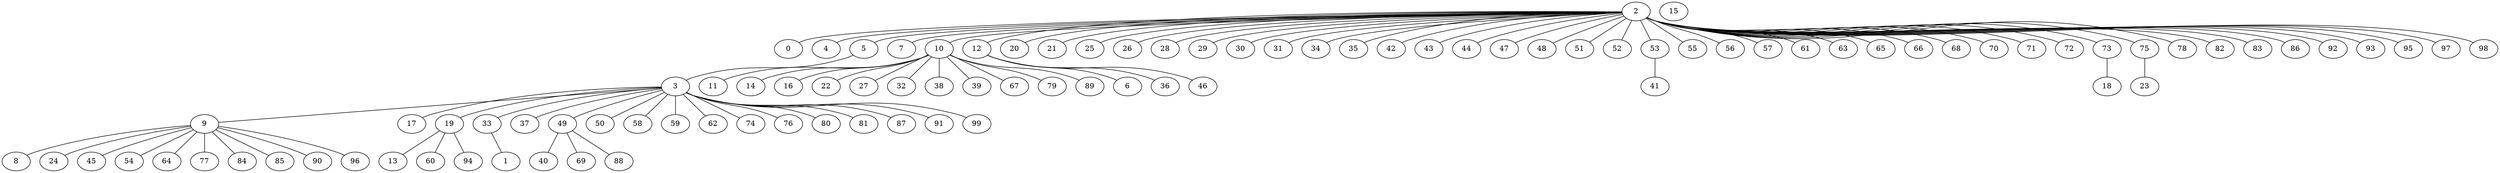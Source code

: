 graph {
	0
	1
	2
	3
	4
	5
	6
	7
	8
	9
	10
	11
	12
	13
	14
	15
	16
	17
	18
	19
	20
	21
	22
	23
	24
	25
	26
	27
	28
	29
	30
	31
	32
	33
	34
	35
	36
	37
	38
	39
	40
	41
	42
	43
	44
	45
	46
	47
	48
	49
	50
	51
	52
	53
	54
	55
	56
	57
	58
	59
	60
	61
	62
	63
	64
	65
	66
	67
	68
	69
	70
	71
	72
	73
	74
	75
	76
	77
	78
	79
	80
	81
	82
	83
	84
	85
	86
	87
	88
	89
	90
	91
	92
	93
	94
	95
	96
	97
	98
	99
	2 -- 0;
	2 -- 4;
	2 -- 5;
	2 -- 7;
	2 -- 10;
	2 -- 12;
	2 -- 20;
	2 -- 21;
	2 -- 25;
	2 -- 26;
	2 -- 28;
	2 -- 29;
	2 -- 30;
	2 -- 31;
	2 -- 34;
	2 -- 35;
	2 -- 42;
	2 -- 43;
	2 -- 44;
	2 -- 47;
	2 -- 48;
	2 -- 51;
	2 -- 52;
	2 -- 53;
	2 -- 55;
	2 -- 56;
	2 -- 57;
	2 -- 61;
	2 -- 63;
	2 -- 65;
	2 -- 66;
	2 -- 68;
	2 -- 70;
	2 -- 71;
	2 -- 72;
	2 -- 73;
	2 -- 75;
	2 -- 78;
	2 -- 82;
	2 -- 83;
	2 -- 86;
	2 -- 92;
	2 -- 93;
	2 -- 95;
	2 -- 97;
	2 -- 98;
	3 -- 9;
	3 -- 17;
	3 -- 19;
	3 -- 33;
	3 -- 37;
	3 -- 49;
	3 -- 50;
	3 -- 58;
	3 -- 59;
	3 -- 62;
	3 -- 74;
	3 -- 76;
	3 -- 80;
	3 -- 81;
	3 -- 87;
	3 -- 91;
	3 -- 99;
	5 -- 3;
	9 -- 8;
	9 -- 24;
	9 -- 45;
	9 -- 54;
	9 -- 64;
	9 -- 77;
	9 -- 84;
	9 -- 85;
	9 -- 90;
	9 -- 96;
	10 -- 11;
	10 -- 14;
	10 -- 16;
	10 -- 22;
	10 -- 27;
	10 -- 32;
	10 -- 38;
	10 -- 39;
	10 -- 67;
	10 -- 79;
	10 -- 89;
	12 -- 6;
	12 -- 36;
	12 -- 46;
	19 -- 13;
	19 -- 60;
	19 -- 94;
	33 -- 1;
	49 -- 40;
	49 -- 69;
	49 -- 88;
	53 -- 41;
	73 -- 18;
	75 -- 23;
}